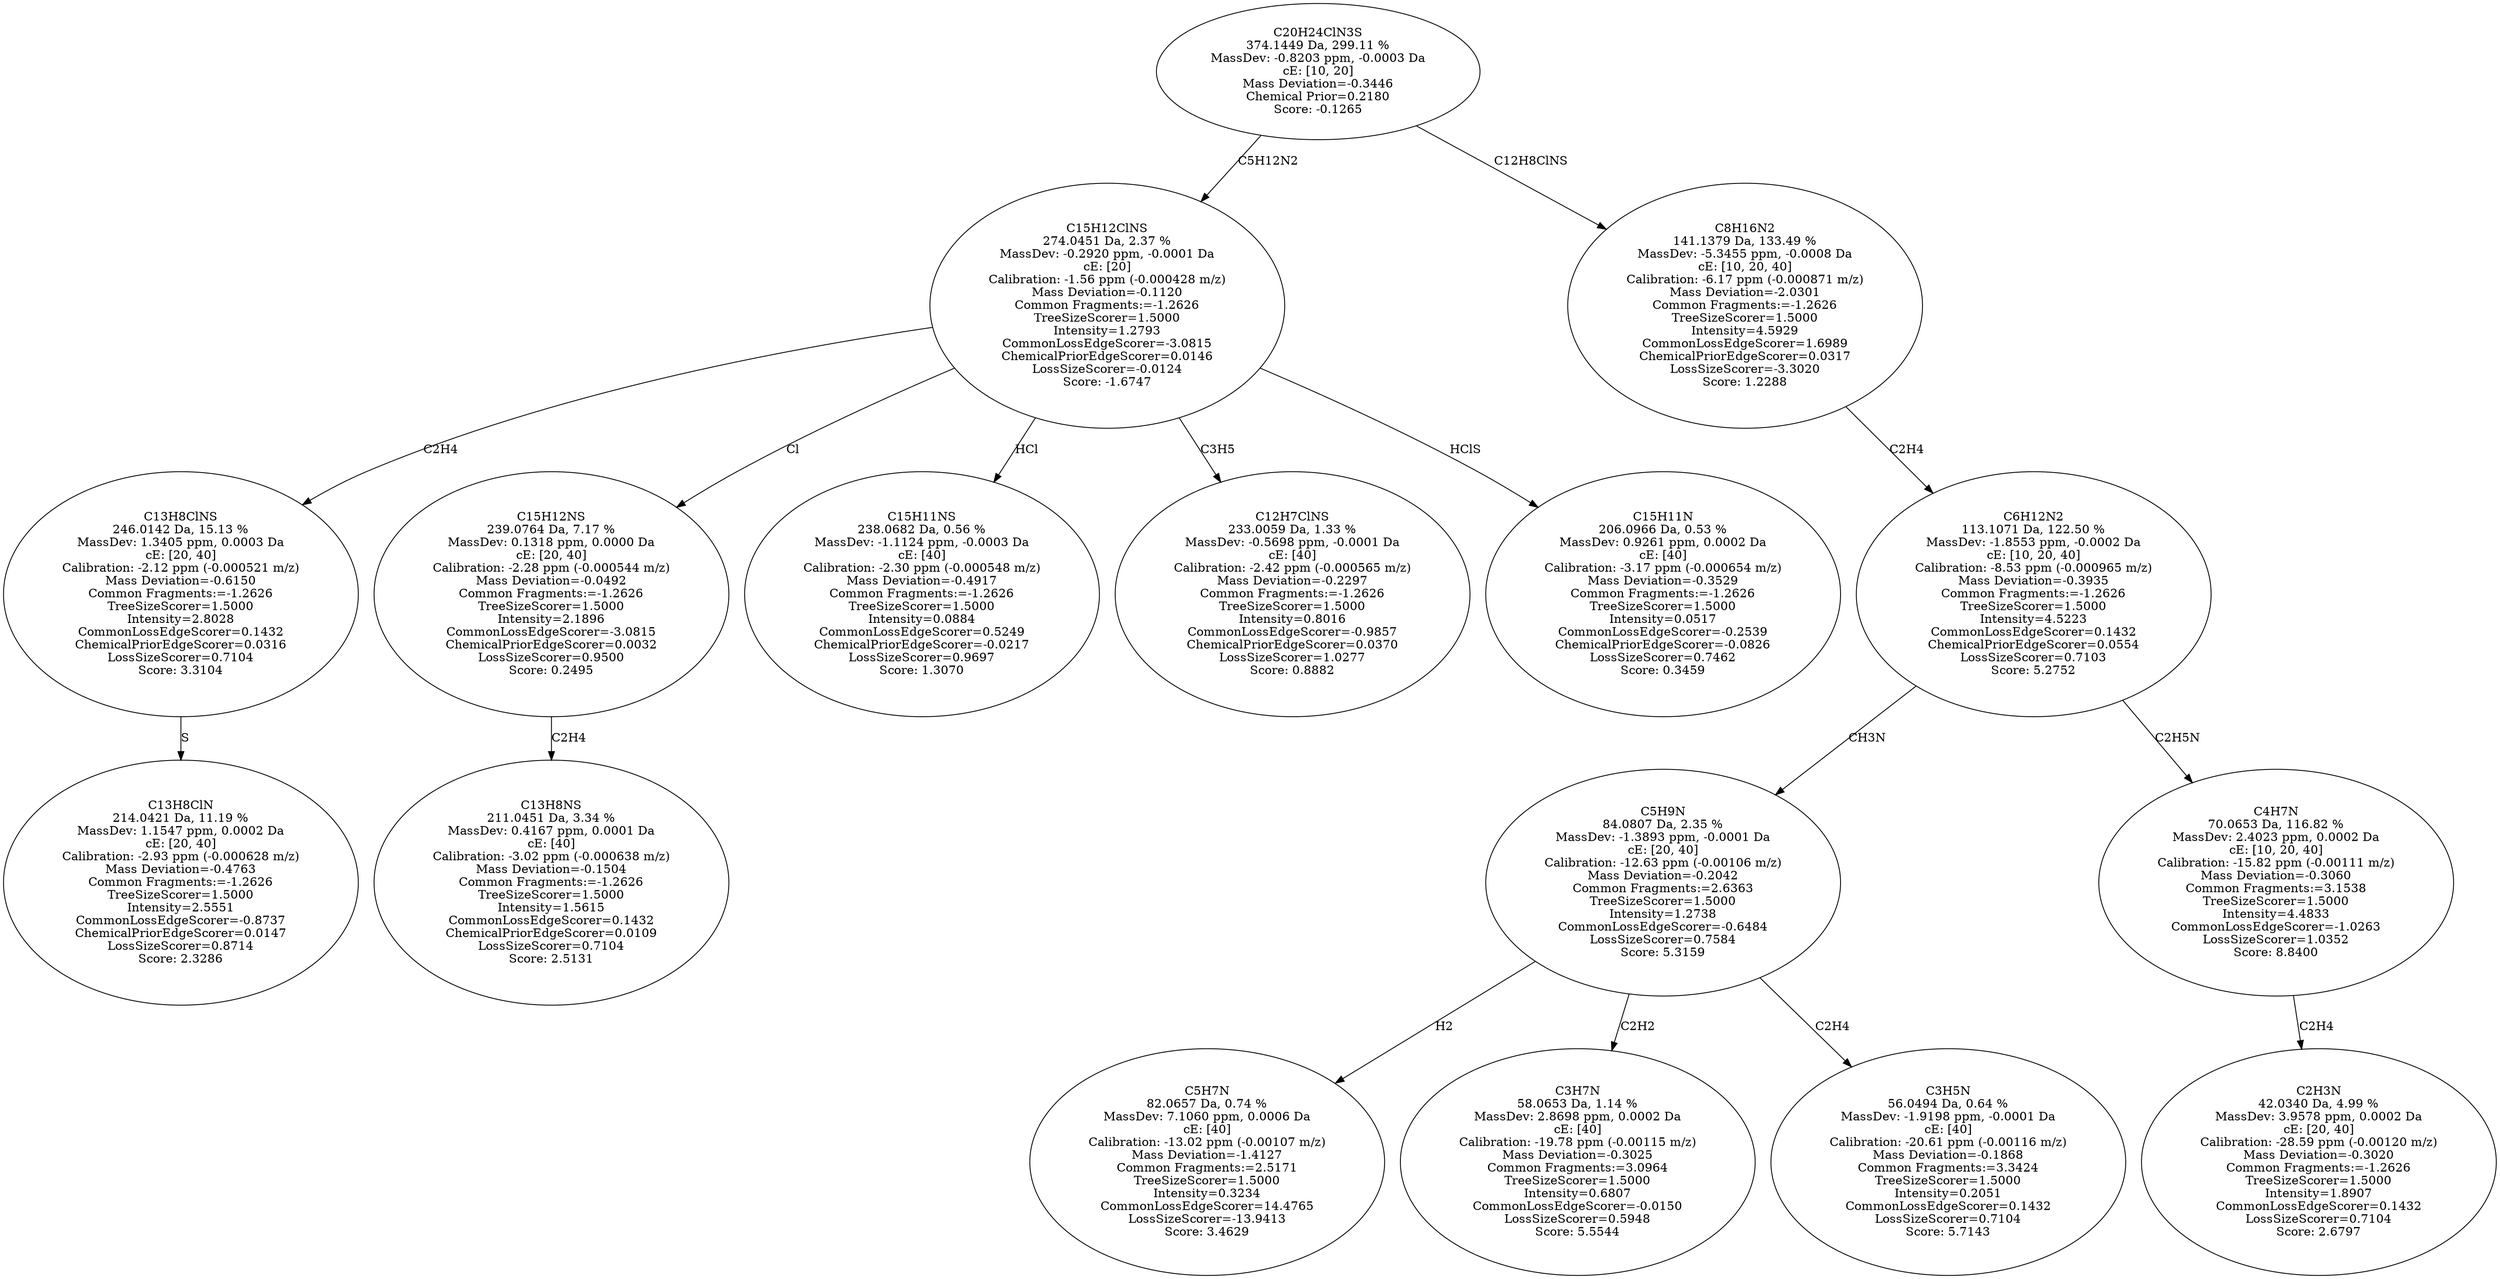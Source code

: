 strict digraph {
v1 [label="C13H8ClN\n214.0421 Da, 11.19 %\nMassDev: 1.1547 ppm, 0.0002 Da\ncE: [20, 40]\nCalibration: -2.93 ppm (-0.000628 m/z)\nMass Deviation=-0.4763\nCommon Fragments:=-1.2626\nTreeSizeScorer=1.5000\nIntensity=2.5551\nCommonLossEdgeScorer=-0.8737\nChemicalPriorEdgeScorer=0.0147\nLossSizeScorer=0.8714\nScore: 2.3286"];
v2 [label="C13H8ClNS\n246.0142 Da, 15.13 %\nMassDev: 1.3405 ppm, 0.0003 Da\ncE: [20, 40]\nCalibration: -2.12 ppm (-0.000521 m/z)\nMass Deviation=-0.6150\nCommon Fragments:=-1.2626\nTreeSizeScorer=1.5000\nIntensity=2.8028\nCommonLossEdgeScorer=0.1432\nChemicalPriorEdgeScorer=0.0316\nLossSizeScorer=0.7104\nScore: 3.3104"];
v3 [label="C13H8NS\n211.0451 Da, 3.34 %\nMassDev: 0.4167 ppm, 0.0001 Da\ncE: [40]\nCalibration: -3.02 ppm (-0.000638 m/z)\nMass Deviation=-0.1504\nCommon Fragments:=-1.2626\nTreeSizeScorer=1.5000\nIntensity=1.5615\nCommonLossEdgeScorer=0.1432\nChemicalPriorEdgeScorer=0.0109\nLossSizeScorer=0.7104\nScore: 2.5131"];
v4 [label="C15H12NS\n239.0764 Da, 7.17 %\nMassDev: 0.1318 ppm, 0.0000 Da\ncE: [20, 40]\nCalibration: -2.28 ppm (-0.000544 m/z)\nMass Deviation=-0.0492\nCommon Fragments:=-1.2626\nTreeSizeScorer=1.5000\nIntensity=2.1896\nCommonLossEdgeScorer=-3.0815\nChemicalPriorEdgeScorer=0.0032\nLossSizeScorer=0.9500\nScore: 0.2495"];
v5 [label="C15H11NS\n238.0682 Da, 0.56 %\nMassDev: -1.1124 ppm, -0.0003 Da\ncE: [40]\nCalibration: -2.30 ppm (-0.000548 m/z)\nMass Deviation=-0.4917\nCommon Fragments:=-1.2626\nTreeSizeScorer=1.5000\nIntensity=0.0884\nCommonLossEdgeScorer=0.5249\nChemicalPriorEdgeScorer=-0.0217\nLossSizeScorer=0.9697\nScore: 1.3070"];
v6 [label="C12H7ClNS\n233.0059 Da, 1.33 %\nMassDev: -0.5698 ppm, -0.0001 Da\ncE: [40]\nCalibration: -2.42 ppm (-0.000565 m/z)\nMass Deviation=-0.2297\nCommon Fragments:=-1.2626\nTreeSizeScorer=1.5000\nIntensity=0.8016\nCommonLossEdgeScorer=-0.9857\nChemicalPriorEdgeScorer=0.0370\nLossSizeScorer=1.0277\nScore: 0.8882"];
v7 [label="C15H11N\n206.0966 Da, 0.53 %\nMassDev: 0.9261 ppm, 0.0002 Da\ncE: [40]\nCalibration: -3.17 ppm (-0.000654 m/z)\nMass Deviation=-0.3529\nCommon Fragments:=-1.2626\nTreeSizeScorer=1.5000\nIntensity=0.0517\nCommonLossEdgeScorer=-0.2539\nChemicalPriorEdgeScorer=-0.0826\nLossSizeScorer=0.7462\nScore: 0.3459"];
v8 [label="C15H12ClNS\n274.0451 Da, 2.37 %\nMassDev: -0.2920 ppm, -0.0001 Da\ncE: [20]\nCalibration: -1.56 ppm (-0.000428 m/z)\nMass Deviation=-0.1120\nCommon Fragments:=-1.2626\nTreeSizeScorer=1.5000\nIntensity=1.2793\nCommonLossEdgeScorer=-3.0815\nChemicalPriorEdgeScorer=0.0146\nLossSizeScorer=-0.0124\nScore: -1.6747"];
v9 [label="C5H7N\n82.0657 Da, 0.74 %\nMassDev: 7.1060 ppm, 0.0006 Da\ncE: [40]\nCalibration: -13.02 ppm (-0.00107 m/z)\nMass Deviation=-1.4127\nCommon Fragments:=2.5171\nTreeSizeScorer=1.5000\nIntensity=0.3234\nCommonLossEdgeScorer=14.4765\nLossSizeScorer=-13.9413\nScore: 3.4629"];
v10 [label="C3H7N\n58.0653 Da, 1.14 %\nMassDev: 2.8698 ppm, 0.0002 Da\ncE: [40]\nCalibration: -19.78 ppm (-0.00115 m/z)\nMass Deviation=-0.3025\nCommon Fragments:=3.0964\nTreeSizeScorer=1.5000\nIntensity=0.6807\nCommonLossEdgeScorer=-0.0150\nLossSizeScorer=0.5948\nScore: 5.5544"];
v11 [label="C3H5N\n56.0494 Da, 0.64 %\nMassDev: -1.9198 ppm, -0.0001 Da\ncE: [40]\nCalibration: -20.61 ppm (-0.00116 m/z)\nMass Deviation=-0.1868\nCommon Fragments:=3.3424\nTreeSizeScorer=1.5000\nIntensity=0.2051\nCommonLossEdgeScorer=0.1432\nLossSizeScorer=0.7104\nScore: 5.7143"];
v12 [label="C5H9N\n84.0807 Da, 2.35 %\nMassDev: -1.3893 ppm, -0.0001 Da\ncE: [20, 40]\nCalibration: -12.63 ppm (-0.00106 m/z)\nMass Deviation=-0.2042\nCommon Fragments:=2.6363\nTreeSizeScorer=1.5000\nIntensity=1.2738\nCommonLossEdgeScorer=-0.6484\nLossSizeScorer=0.7584\nScore: 5.3159"];
v13 [label="C2H3N\n42.0340 Da, 4.99 %\nMassDev: 3.9578 ppm, 0.0002 Da\ncE: [20, 40]\nCalibration: -28.59 ppm (-0.00120 m/z)\nMass Deviation=-0.3020\nCommon Fragments:=-1.2626\nTreeSizeScorer=1.5000\nIntensity=1.8907\nCommonLossEdgeScorer=0.1432\nLossSizeScorer=0.7104\nScore: 2.6797"];
v14 [label="C4H7N\n70.0653 Da, 116.82 %\nMassDev: 2.4023 ppm, 0.0002 Da\ncE: [10, 20, 40]\nCalibration: -15.82 ppm (-0.00111 m/z)\nMass Deviation=-0.3060\nCommon Fragments:=3.1538\nTreeSizeScorer=1.5000\nIntensity=4.4833\nCommonLossEdgeScorer=-1.0263\nLossSizeScorer=1.0352\nScore: 8.8400"];
v15 [label="C6H12N2\n113.1071 Da, 122.50 %\nMassDev: -1.8553 ppm, -0.0002 Da\ncE: [10, 20, 40]\nCalibration: -8.53 ppm (-0.000965 m/z)\nMass Deviation=-0.3935\nCommon Fragments:=-1.2626\nTreeSizeScorer=1.5000\nIntensity=4.5223\nCommonLossEdgeScorer=0.1432\nChemicalPriorEdgeScorer=0.0554\nLossSizeScorer=0.7103\nScore: 5.2752"];
v16 [label="C8H16N2\n141.1379 Da, 133.49 %\nMassDev: -5.3455 ppm, -0.0008 Da\ncE: [10, 20, 40]\nCalibration: -6.17 ppm (-0.000871 m/z)\nMass Deviation=-2.0301\nCommon Fragments:=-1.2626\nTreeSizeScorer=1.5000\nIntensity=4.5929\nCommonLossEdgeScorer=1.6989\nChemicalPriorEdgeScorer=0.0317\nLossSizeScorer=-3.3020\nScore: 1.2288"];
v17 [label="C20H24ClN3S\n374.1449 Da, 299.11 %\nMassDev: -0.8203 ppm, -0.0003 Da\ncE: [10, 20]\nMass Deviation=-0.3446\nChemical Prior=0.2180\nScore: -0.1265"];
v2 -> v1 [label="S"];
v8 -> v2 [label="C2H4"];
v4 -> v3 [label="C2H4"];
v8 -> v4 [label="Cl"];
v8 -> v5 [label="HCl"];
v8 -> v6 [label="C3H5"];
v8 -> v7 [label="HClS"];
v17 -> v8 [label="C5H12N2"];
v12 -> v9 [label="H2"];
v12 -> v10 [label="C2H2"];
v12 -> v11 [label="C2H4"];
v15 -> v12 [label="CH3N"];
v14 -> v13 [label="C2H4"];
v15 -> v14 [label="C2H5N"];
v16 -> v15 [label="C2H4"];
v17 -> v16 [label="C12H8ClNS"];
}